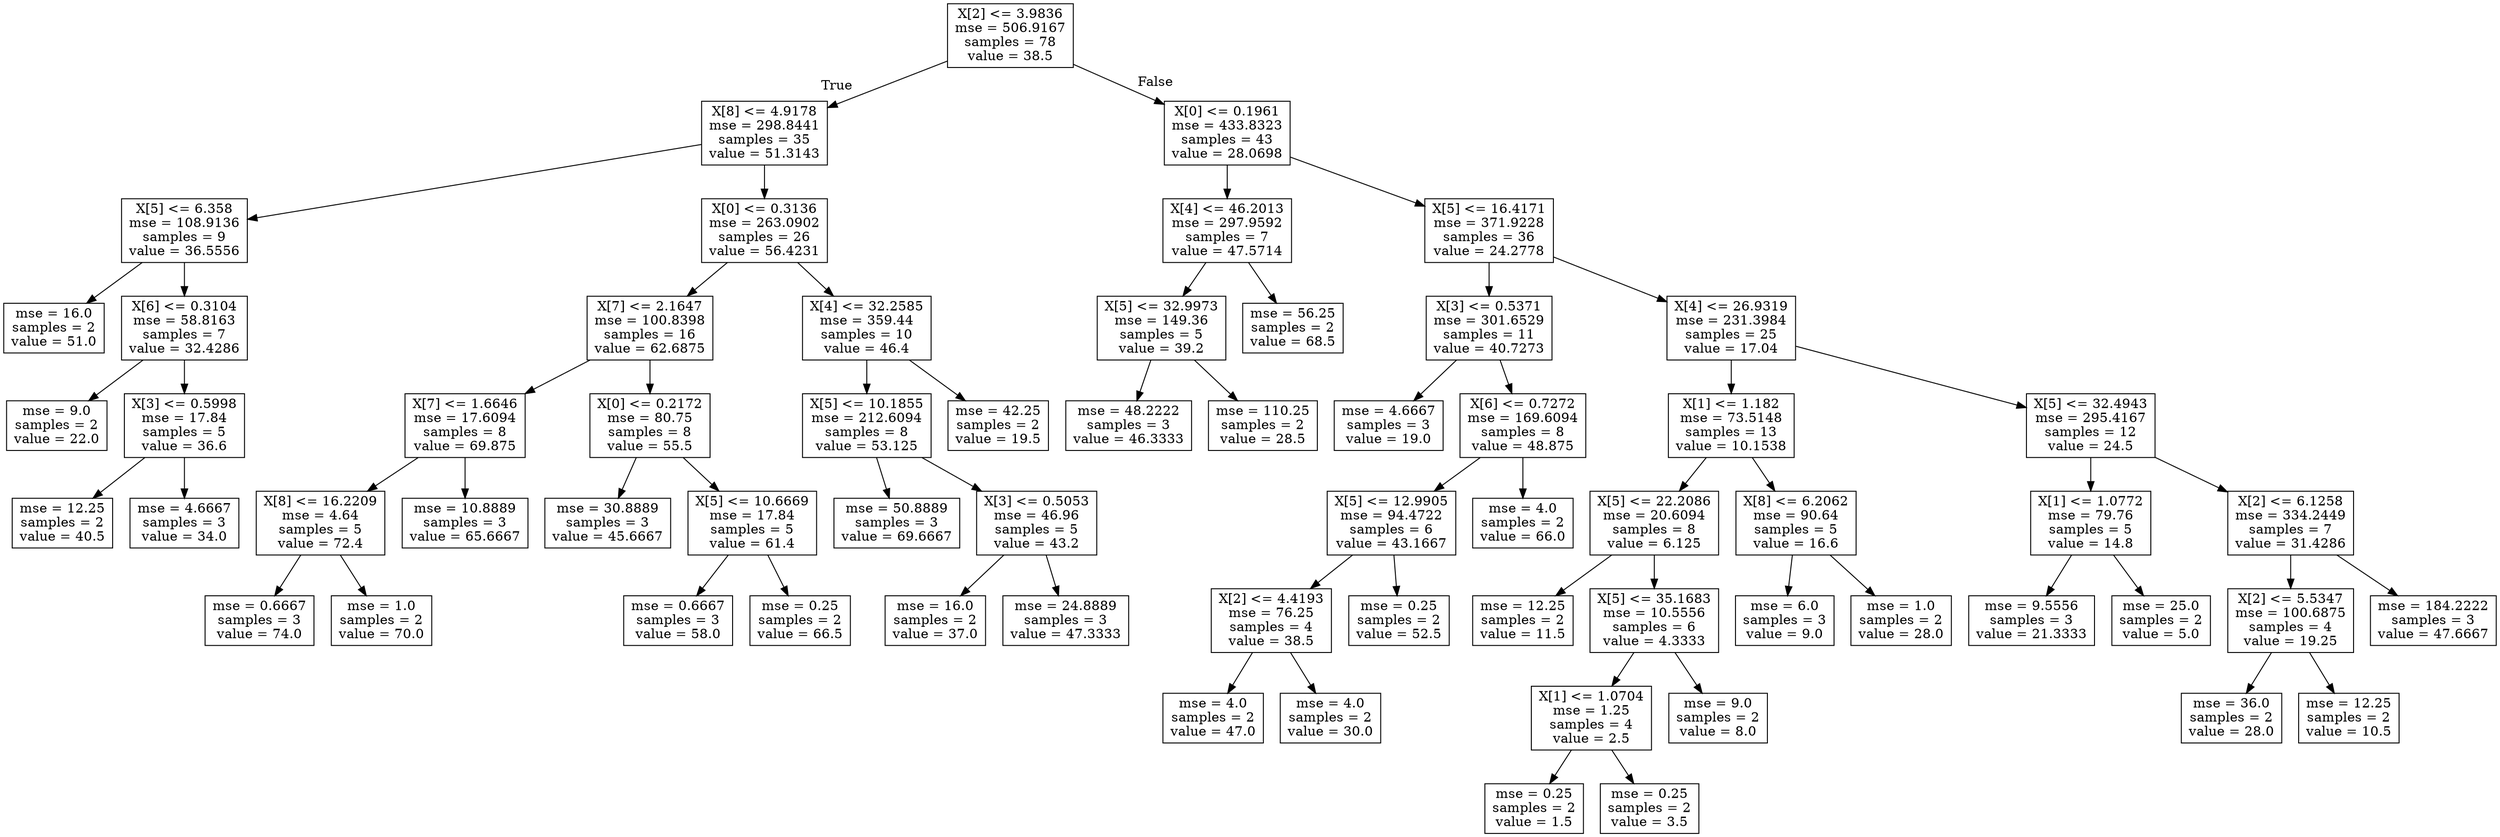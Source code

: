 digraph Tree {
node [shape=box] ;
0 [label="X[2] <= 3.9836\nmse = 506.9167\nsamples = 78\nvalue = 38.5"] ;
1 [label="X[8] <= 4.9178\nmse = 298.8441\nsamples = 35\nvalue = 51.3143"] ;
0 -> 1 [labeldistance=2.5, labelangle=45, headlabel="True"] ;
2 [label="X[5] <= 6.358\nmse = 108.9136\nsamples = 9\nvalue = 36.5556"] ;
1 -> 2 ;
3 [label="mse = 16.0\nsamples = 2\nvalue = 51.0"] ;
2 -> 3 ;
4 [label="X[6] <= 0.3104\nmse = 58.8163\nsamples = 7\nvalue = 32.4286"] ;
2 -> 4 ;
5 [label="mse = 9.0\nsamples = 2\nvalue = 22.0"] ;
4 -> 5 ;
6 [label="X[3] <= 0.5998\nmse = 17.84\nsamples = 5\nvalue = 36.6"] ;
4 -> 6 ;
7 [label="mse = 12.25\nsamples = 2\nvalue = 40.5"] ;
6 -> 7 ;
8 [label="mse = 4.6667\nsamples = 3\nvalue = 34.0"] ;
6 -> 8 ;
9 [label="X[0] <= 0.3136\nmse = 263.0902\nsamples = 26\nvalue = 56.4231"] ;
1 -> 9 ;
10 [label="X[7] <= 2.1647\nmse = 100.8398\nsamples = 16\nvalue = 62.6875"] ;
9 -> 10 ;
11 [label="X[7] <= 1.6646\nmse = 17.6094\nsamples = 8\nvalue = 69.875"] ;
10 -> 11 ;
12 [label="X[8] <= 16.2209\nmse = 4.64\nsamples = 5\nvalue = 72.4"] ;
11 -> 12 ;
13 [label="mse = 0.6667\nsamples = 3\nvalue = 74.0"] ;
12 -> 13 ;
14 [label="mse = 1.0\nsamples = 2\nvalue = 70.0"] ;
12 -> 14 ;
15 [label="mse = 10.8889\nsamples = 3\nvalue = 65.6667"] ;
11 -> 15 ;
16 [label="X[0] <= 0.2172\nmse = 80.75\nsamples = 8\nvalue = 55.5"] ;
10 -> 16 ;
17 [label="mse = 30.8889\nsamples = 3\nvalue = 45.6667"] ;
16 -> 17 ;
18 [label="X[5] <= 10.6669\nmse = 17.84\nsamples = 5\nvalue = 61.4"] ;
16 -> 18 ;
19 [label="mse = 0.6667\nsamples = 3\nvalue = 58.0"] ;
18 -> 19 ;
20 [label="mse = 0.25\nsamples = 2\nvalue = 66.5"] ;
18 -> 20 ;
21 [label="X[4] <= 32.2585\nmse = 359.44\nsamples = 10\nvalue = 46.4"] ;
9 -> 21 ;
22 [label="X[5] <= 10.1855\nmse = 212.6094\nsamples = 8\nvalue = 53.125"] ;
21 -> 22 ;
23 [label="mse = 50.8889\nsamples = 3\nvalue = 69.6667"] ;
22 -> 23 ;
24 [label="X[3] <= 0.5053\nmse = 46.96\nsamples = 5\nvalue = 43.2"] ;
22 -> 24 ;
25 [label="mse = 16.0\nsamples = 2\nvalue = 37.0"] ;
24 -> 25 ;
26 [label="mse = 24.8889\nsamples = 3\nvalue = 47.3333"] ;
24 -> 26 ;
27 [label="mse = 42.25\nsamples = 2\nvalue = 19.5"] ;
21 -> 27 ;
28 [label="X[0] <= 0.1961\nmse = 433.8323\nsamples = 43\nvalue = 28.0698"] ;
0 -> 28 [labeldistance=2.5, labelangle=-45, headlabel="False"] ;
29 [label="X[4] <= 46.2013\nmse = 297.9592\nsamples = 7\nvalue = 47.5714"] ;
28 -> 29 ;
30 [label="X[5] <= 32.9973\nmse = 149.36\nsamples = 5\nvalue = 39.2"] ;
29 -> 30 ;
31 [label="mse = 48.2222\nsamples = 3\nvalue = 46.3333"] ;
30 -> 31 ;
32 [label="mse = 110.25\nsamples = 2\nvalue = 28.5"] ;
30 -> 32 ;
33 [label="mse = 56.25\nsamples = 2\nvalue = 68.5"] ;
29 -> 33 ;
34 [label="X[5] <= 16.4171\nmse = 371.9228\nsamples = 36\nvalue = 24.2778"] ;
28 -> 34 ;
35 [label="X[3] <= 0.5371\nmse = 301.6529\nsamples = 11\nvalue = 40.7273"] ;
34 -> 35 ;
36 [label="mse = 4.6667\nsamples = 3\nvalue = 19.0"] ;
35 -> 36 ;
37 [label="X[6] <= 0.7272\nmse = 169.6094\nsamples = 8\nvalue = 48.875"] ;
35 -> 37 ;
38 [label="X[5] <= 12.9905\nmse = 94.4722\nsamples = 6\nvalue = 43.1667"] ;
37 -> 38 ;
39 [label="X[2] <= 4.4193\nmse = 76.25\nsamples = 4\nvalue = 38.5"] ;
38 -> 39 ;
40 [label="mse = 4.0\nsamples = 2\nvalue = 47.0"] ;
39 -> 40 ;
41 [label="mse = 4.0\nsamples = 2\nvalue = 30.0"] ;
39 -> 41 ;
42 [label="mse = 0.25\nsamples = 2\nvalue = 52.5"] ;
38 -> 42 ;
43 [label="mse = 4.0\nsamples = 2\nvalue = 66.0"] ;
37 -> 43 ;
44 [label="X[4] <= 26.9319\nmse = 231.3984\nsamples = 25\nvalue = 17.04"] ;
34 -> 44 ;
45 [label="X[1] <= 1.182\nmse = 73.5148\nsamples = 13\nvalue = 10.1538"] ;
44 -> 45 ;
46 [label="X[5] <= 22.2086\nmse = 20.6094\nsamples = 8\nvalue = 6.125"] ;
45 -> 46 ;
47 [label="mse = 12.25\nsamples = 2\nvalue = 11.5"] ;
46 -> 47 ;
48 [label="X[5] <= 35.1683\nmse = 10.5556\nsamples = 6\nvalue = 4.3333"] ;
46 -> 48 ;
49 [label="X[1] <= 1.0704\nmse = 1.25\nsamples = 4\nvalue = 2.5"] ;
48 -> 49 ;
50 [label="mse = 0.25\nsamples = 2\nvalue = 1.5"] ;
49 -> 50 ;
51 [label="mse = 0.25\nsamples = 2\nvalue = 3.5"] ;
49 -> 51 ;
52 [label="mse = 9.0\nsamples = 2\nvalue = 8.0"] ;
48 -> 52 ;
53 [label="X[8] <= 6.2062\nmse = 90.64\nsamples = 5\nvalue = 16.6"] ;
45 -> 53 ;
54 [label="mse = 6.0\nsamples = 3\nvalue = 9.0"] ;
53 -> 54 ;
55 [label="mse = 1.0\nsamples = 2\nvalue = 28.0"] ;
53 -> 55 ;
56 [label="X[5] <= 32.4943\nmse = 295.4167\nsamples = 12\nvalue = 24.5"] ;
44 -> 56 ;
57 [label="X[1] <= 1.0772\nmse = 79.76\nsamples = 5\nvalue = 14.8"] ;
56 -> 57 ;
58 [label="mse = 9.5556\nsamples = 3\nvalue = 21.3333"] ;
57 -> 58 ;
59 [label="mse = 25.0\nsamples = 2\nvalue = 5.0"] ;
57 -> 59 ;
60 [label="X[2] <= 6.1258\nmse = 334.2449\nsamples = 7\nvalue = 31.4286"] ;
56 -> 60 ;
61 [label="X[2] <= 5.5347\nmse = 100.6875\nsamples = 4\nvalue = 19.25"] ;
60 -> 61 ;
62 [label="mse = 36.0\nsamples = 2\nvalue = 28.0"] ;
61 -> 62 ;
63 [label="mse = 12.25\nsamples = 2\nvalue = 10.5"] ;
61 -> 63 ;
64 [label="mse = 184.2222\nsamples = 3\nvalue = 47.6667"] ;
60 -> 64 ;
}
